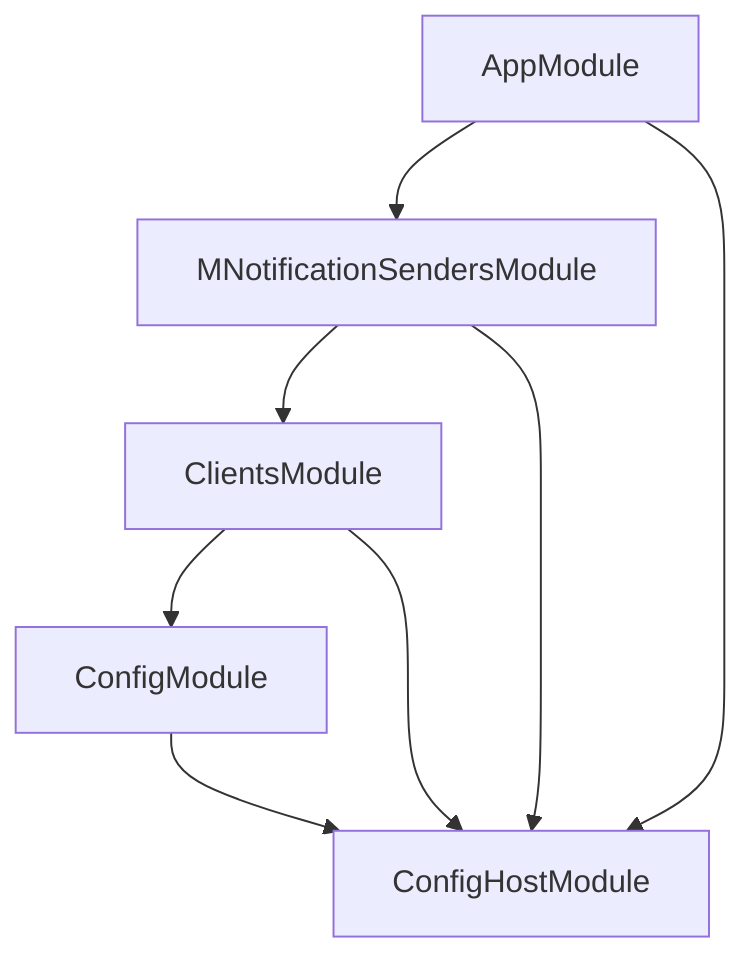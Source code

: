 flowchart TD
  AppModule-->MNotificationSendersModule
  MNotificationSendersModule-->ClientsModule
  ClientsModule-->ConfigModule
  ConfigModule-->ConfigHostModule
  ClientsModule-->ConfigHostModule
  MNotificationSendersModule-->ConfigHostModule
  AppModule-->ConfigHostModule